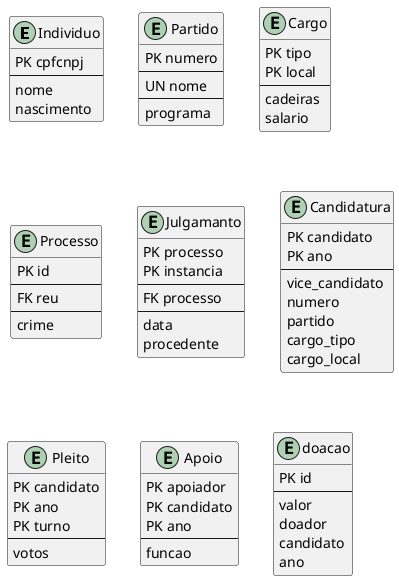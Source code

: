 @startuml

entity Individuo {
    PK cpfcnpj
    --
    nome
    nascimento
}
entity Partido {
    PK numero
    --
    UN nome
    --
    programa
}
entity Cargo {
    PK tipo
    PK local
    --
    cadeiras
    salario
}
entity Processo{
    PK id
    --
    FK reu
    --
    crime
}
entity Julgamanto {
    PK processo
    PK instancia
    --
    FK processo
    --
    data
    procedente
}
entity Candidatura {
    PK candidato
    PK ano
    --
    vice_candidato
    numero
    partido
    cargo_tipo
    cargo_local
}
entity Pleito {
    PK candidato
    PK ano
    PK turno
    --
    votos
}
entity Apoio {
    PK apoiador
    PK candidato
    PK ano
    --
    funcao
}
entity doacao {
    PK id
    --
    valor
    doador
    candidato
    ano
}
@enduml
